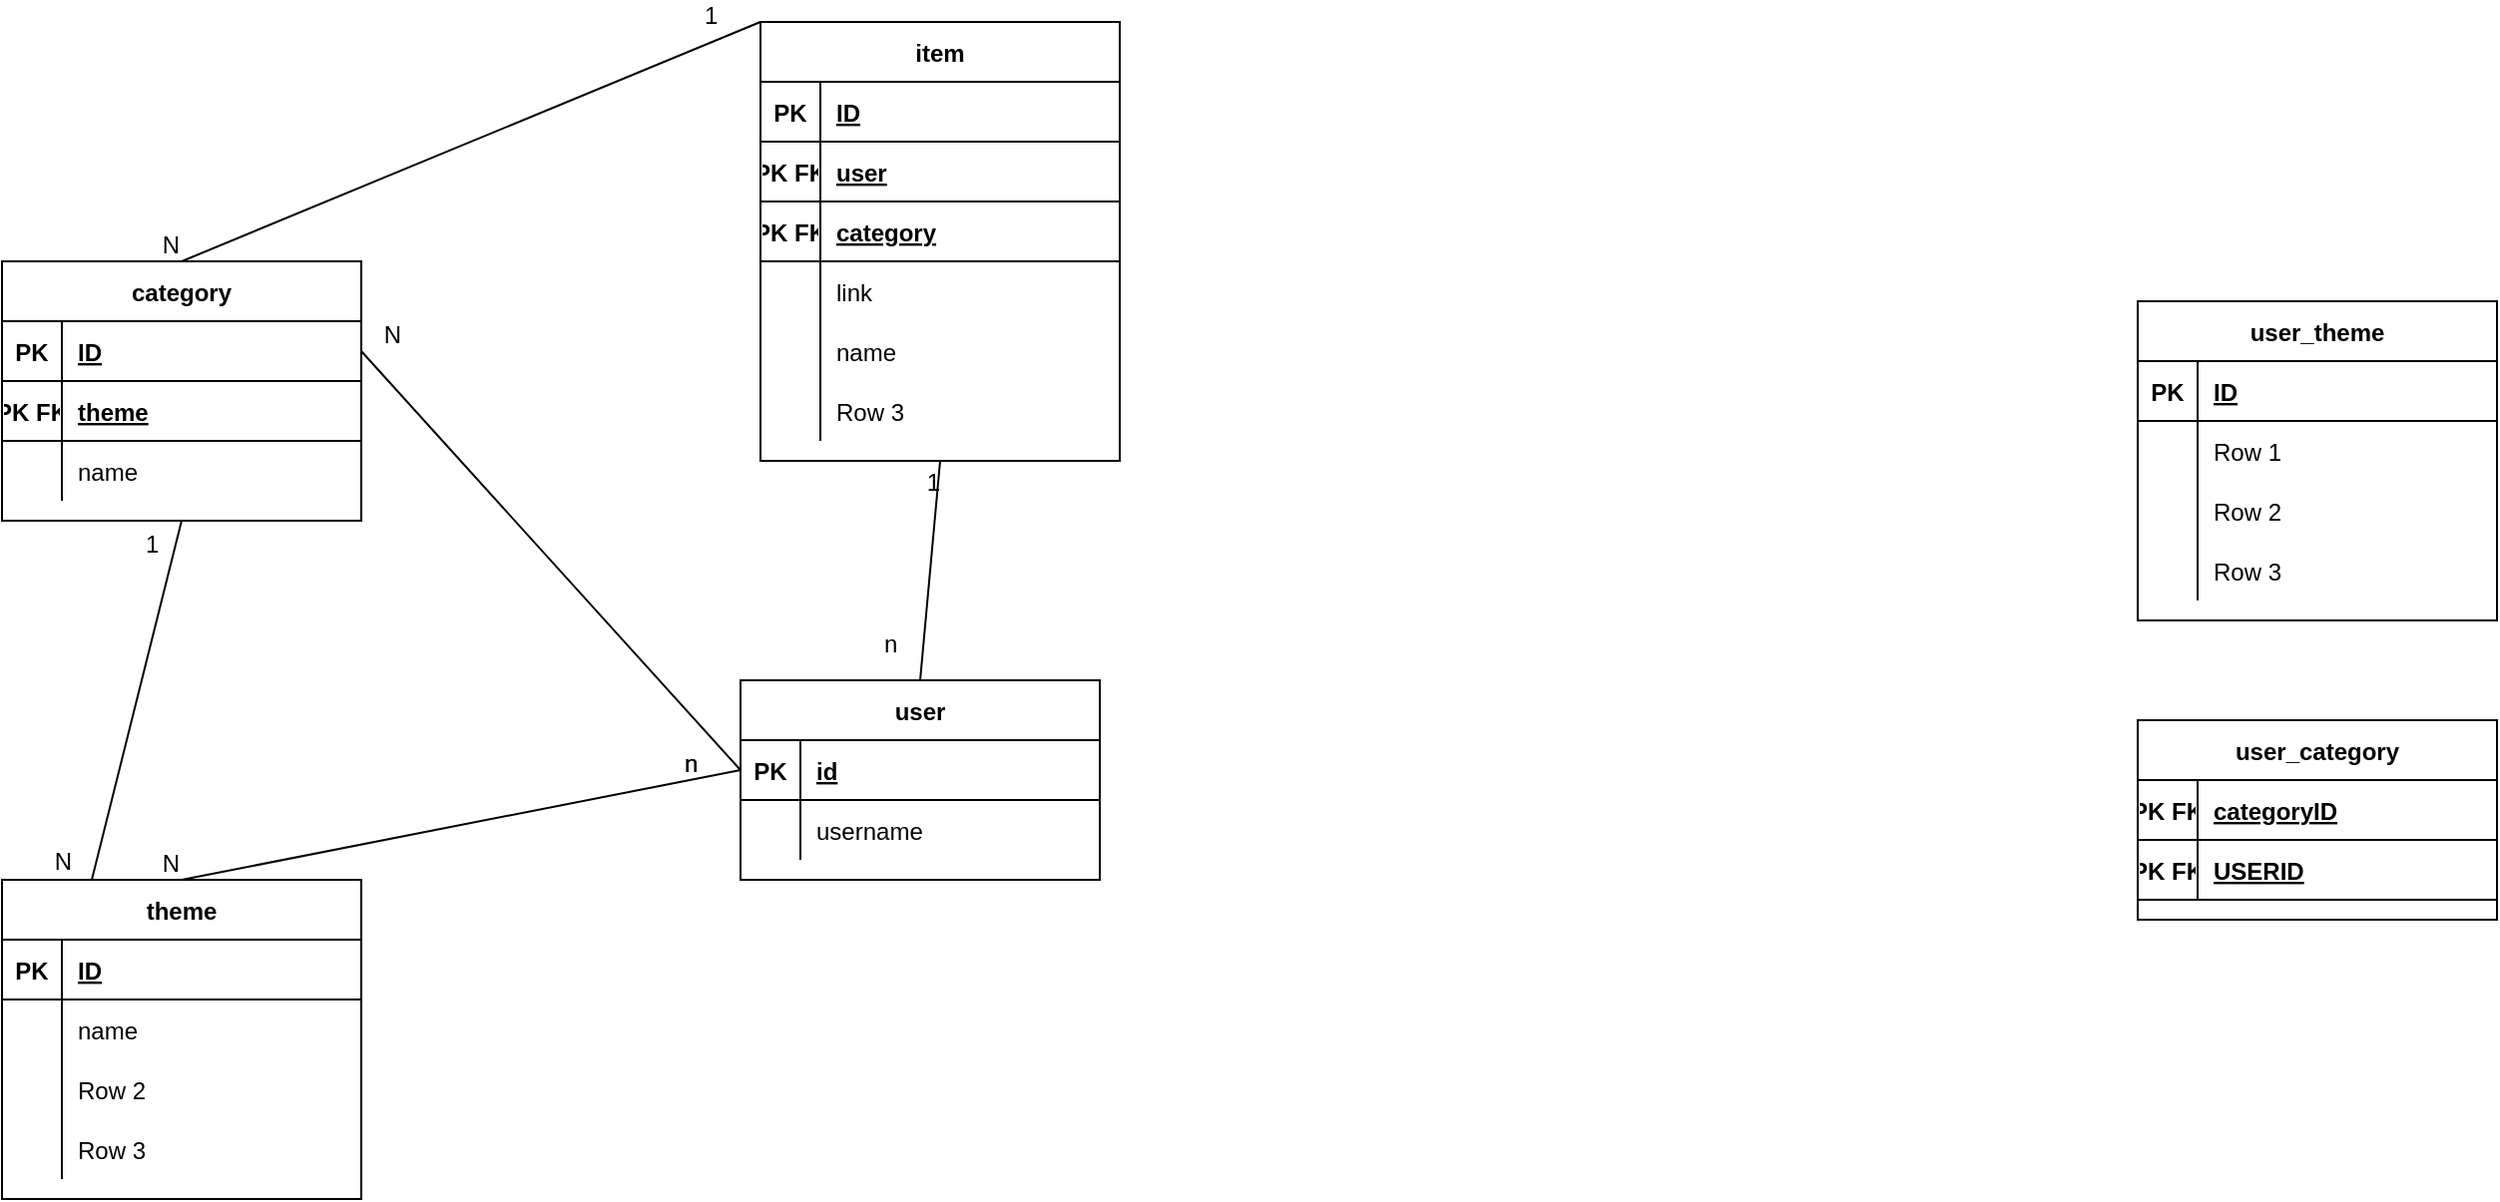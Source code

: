 <mxfile version="16.5.6" type="device"><diagram id="R2lEEEUBdFMjLlhIrx00" name="Page-1"><mxGraphModel dx="2512" dy="1936" grid="1" gridSize="10" guides="1" tooltips="1" connect="1" arrows="1" fold="1" page="1" pageScale="1" pageWidth="850" pageHeight="1100" math="0" shadow="0" extFonts="Permanent Marker^https://fonts.googleapis.com/css?family=Permanent+Marker"><root><mxCell id="0"/><mxCell id="1" parent="0"/><mxCell id="YO40cqgNzLF3HsEkiwWC-1" value="user" style="shape=table;startSize=30;container=1;collapsible=1;childLayout=tableLayout;fixedRows=1;rowLines=0;fontStyle=1;align=center;resizeLast=1;" vertex="1" parent="1"><mxGeometry x="50" y="90" width="180" height="100" as="geometry"/></mxCell><mxCell id="YO40cqgNzLF3HsEkiwWC-2" value="" style="shape=tableRow;horizontal=0;startSize=0;swimlaneHead=0;swimlaneBody=0;fillColor=none;collapsible=0;dropTarget=0;points=[[0,0.5],[1,0.5]];portConstraint=eastwest;top=0;left=0;right=0;bottom=1;" vertex="1" parent="YO40cqgNzLF3HsEkiwWC-1"><mxGeometry y="30" width="180" height="30" as="geometry"/></mxCell><mxCell id="YO40cqgNzLF3HsEkiwWC-3" value="PK" style="shape=partialRectangle;connectable=0;fillColor=none;top=0;left=0;bottom=0;right=0;fontStyle=1;overflow=hidden;" vertex="1" parent="YO40cqgNzLF3HsEkiwWC-2"><mxGeometry width="30" height="30" as="geometry"><mxRectangle width="30" height="30" as="alternateBounds"/></mxGeometry></mxCell><mxCell id="YO40cqgNzLF3HsEkiwWC-4" value="id" style="shape=partialRectangle;connectable=0;fillColor=none;top=0;left=0;bottom=0;right=0;align=left;spacingLeft=6;fontStyle=5;overflow=hidden;" vertex="1" parent="YO40cqgNzLF3HsEkiwWC-2"><mxGeometry x="30" width="150" height="30" as="geometry"><mxRectangle width="150" height="30" as="alternateBounds"/></mxGeometry></mxCell><mxCell id="YO40cqgNzLF3HsEkiwWC-5" value="" style="shape=tableRow;horizontal=0;startSize=0;swimlaneHead=0;swimlaneBody=0;fillColor=none;collapsible=0;dropTarget=0;points=[[0,0.5],[1,0.5]];portConstraint=eastwest;top=0;left=0;right=0;bottom=0;" vertex="1" parent="YO40cqgNzLF3HsEkiwWC-1"><mxGeometry y="60" width="180" height="30" as="geometry"/></mxCell><mxCell id="YO40cqgNzLF3HsEkiwWC-6" value="" style="shape=partialRectangle;connectable=0;fillColor=none;top=0;left=0;bottom=0;right=0;editable=1;overflow=hidden;" vertex="1" parent="YO40cqgNzLF3HsEkiwWC-5"><mxGeometry width="30" height="30" as="geometry"><mxRectangle width="30" height="30" as="alternateBounds"/></mxGeometry></mxCell><mxCell id="YO40cqgNzLF3HsEkiwWC-7" value="username" style="shape=partialRectangle;connectable=0;fillColor=none;top=0;left=0;bottom=0;right=0;align=left;spacingLeft=6;overflow=hidden;" vertex="1" parent="YO40cqgNzLF3HsEkiwWC-5"><mxGeometry x="30" width="150" height="30" as="geometry"><mxRectangle width="150" height="30" as="alternateBounds"/></mxGeometry></mxCell><mxCell id="YO40cqgNzLF3HsEkiwWC-27" value="category" style="shape=table;startSize=30;container=1;collapsible=1;childLayout=tableLayout;fixedRows=1;rowLines=0;fontStyle=1;align=center;resizeLast=1;" vertex="1" parent="1"><mxGeometry x="-320" y="-120" width="180" height="130" as="geometry"/></mxCell><mxCell id="YO40cqgNzLF3HsEkiwWC-28" value="" style="shape=tableRow;horizontal=0;startSize=0;swimlaneHead=0;swimlaneBody=0;fillColor=none;collapsible=0;dropTarget=0;points=[[0,0.5],[1,0.5]];portConstraint=eastwest;top=0;left=0;right=0;bottom=1;" vertex="1" parent="YO40cqgNzLF3HsEkiwWC-27"><mxGeometry y="30" width="180" height="30" as="geometry"/></mxCell><mxCell id="YO40cqgNzLF3HsEkiwWC-29" value="PK" style="shape=partialRectangle;connectable=0;fillColor=none;top=0;left=0;bottom=0;right=0;fontStyle=1;overflow=hidden;" vertex="1" parent="YO40cqgNzLF3HsEkiwWC-28"><mxGeometry width="30" height="30" as="geometry"><mxRectangle width="30" height="30" as="alternateBounds"/></mxGeometry></mxCell><mxCell id="YO40cqgNzLF3HsEkiwWC-30" value="ID" style="shape=partialRectangle;connectable=0;fillColor=none;top=0;left=0;bottom=0;right=0;align=left;spacingLeft=6;fontStyle=5;overflow=hidden;" vertex="1" parent="YO40cqgNzLF3HsEkiwWC-28"><mxGeometry x="30" width="150" height="30" as="geometry"><mxRectangle width="150" height="30" as="alternateBounds"/></mxGeometry></mxCell><mxCell id="YO40cqgNzLF3HsEkiwWC-124" value="" style="shape=tableRow;horizontal=0;startSize=0;swimlaneHead=0;swimlaneBody=0;fillColor=none;collapsible=0;dropTarget=0;points=[[0,0.5],[1,0.5]];portConstraint=eastwest;top=0;left=0;right=0;bottom=1;" vertex="1" parent="YO40cqgNzLF3HsEkiwWC-27"><mxGeometry y="60" width="180" height="30" as="geometry"/></mxCell><mxCell id="YO40cqgNzLF3HsEkiwWC-125" value="PK FK" style="shape=partialRectangle;connectable=0;fillColor=none;top=0;left=0;bottom=0;right=0;fontStyle=1;overflow=hidden;" vertex="1" parent="YO40cqgNzLF3HsEkiwWC-124"><mxGeometry width="30" height="30" as="geometry"><mxRectangle width="30" height="30" as="alternateBounds"/></mxGeometry></mxCell><mxCell id="YO40cqgNzLF3HsEkiwWC-126" value="theme" style="shape=partialRectangle;connectable=0;fillColor=none;top=0;left=0;bottom=0;right=0;align=left;spacingLeft=6;fontStyle=5;overflow=hidden;" vertex="1" parent="YO40cqgNzLF3HsEkiwWC-124"><mxGeometry x="30" width="150" height="30" as="geometry"><mxRectangle width="150" height="30" as="alternateBounds"/></mxGeometry></mxCell><mxCell id="YO40cqgNzLF3HsEkiwWC-37" value="" style="shape=tableRow;horizontal=0;startSize=0;swimlaneHead=0;swimlaneBody=0;fillColor=none;collapsible=0;dropTarget=0;points=[[0,0.5],[1,0.5]];portConstraint=eastwest;top=0;left=0;right=0;bottom=0;" vertex="1" parent="YO40cqgNzLF3HsEkiwWC-27"><mxGeometry y="90" width="180" height="30" as="geometry"/></mxCell><mxCell id="YO40cqgNzLF3HsEkiwWC-38" value="" style="shape=partialRectangle;connectable=0;fillColor=none;top=0;left=0;bottom=0;right=0;editable=1;overflow=hidden;" vertex="1" parent="YO40cqgNzLF3HsEkiwWC-37"><mxGeometry width="30" height="30" as="geometry"><mxRectangle width="30" height="30" as="alternateBounds"/></mxGeometry></mxCell><mxCell id="YO40cqgNzLF3HsEkiwWC-39" value="name" style="shape=partialRectangle;connectable=0;fillColor=none;top=0;left=0;bottom=0;right=0;align=left;spacingLeft=6;overflow=hidden;" vertex="1" parent="YO40cqgNzLF3HsEkiwWC-37"><mxGeometry x="30" width="150" height="30" as="geometry"><mxRectangle width="150" height="30" as="alternateBounds"/></mxGeometry></mxCell><mxCell id="YO40cqgNzLF3HsEkiwWC-40" value="theme" style="shape=table;startSize=30;container=1;collapsible=1;childLayout=tableLayout;fixedRows=1;rowLines=0;fontStyle=1;align=center;resizeLast=1;" vertex="1" parent="1"><mxGeometry x="-320" y="190" width="180" height="160" as="geometry"/></mxCell><mxCell id="YO40cqgNzLF3HsEkiwWC-41" value="" style="shape=tableRow;horizontal=0;startSize=0;swimlaneHead=0;swimlaneBody=0;fillColor=none;collapsible=0;dropTarget=0;points=[[0,0.5],[1,0.5]];portConstraint=eastwest;top=0;left=0;right=0;bottom=1;" vertex="1" parent="YO40cqgNzLF3HsEkiwWC-40"><mxGeometry y="30" width="180" height="30" as="geometry"/></mxCell><mxCell id="YO40cqgNzLF3HsEkiwWC-42" value="PK" style="shape=partialRectangle;connectable=0;fillColor=none;top=0;left=0;bottom=0;right=0;fontStyle=1;overflow=hidden;" vertex="1" parent="YO40cqgNzLF3HsEkiwWC-41"><mxGeometry width="30" height="30" as="geometry"><mxRectangle width="30" height="30" as="alternateBounds"/></mxGeometry></mxCell><mxCell id="YO40cqgNzLF3HsEkiwWC-43" value="ID" style="shape=partialRectangle;connectable=0;fillColor=none;top=0;left=0;bottom=0;right=0;align=left;spacingLeft=6;fontStyle=5;overflow=hidden;" vertex="1" parent="YO40cqgNzLF3HsEkiwWC-41"><mxGeometry x="30" width="150" height="30" as="geometry"><mxRectangle width="150" height="30" as="alternateBounds"/></mxGeometry></mxCell><mxCell id="YO40cqgNzLF3HsEkiwWC-44" value="" style="shape=tableRow;horizontal=0;startSize=0;swimlaneHead=0;swimlaneBody=0;fillColor=none;collapsible=0;dropTarget=0;points=[[0,0.5],[1,0.5]];portConstraint=eastwest;top=0;left=0;right=0;bottom=0;" vertex="1" parent="YO40cqgNzLF3HsEkiwWC-40"><mxGeometry y="60" width="180" height="30" as="geometry"/></mxCell><mxCell id="YO40cqgNzLF3HsEkiwWC-45" value="" style="shape=partialRectangle;connectable=0;fillColor=none;top=0;left=0;bottom=0;right=0;editable=1;overflow=hidden;" vertex="1" parent="YO40cqgNzLF3HsEkiwWC-44"><mxGeometry width="30" height="30" as="geometry"><mxRectangle width="30" height="30" as="alternateBounds"/></mxGeometry></mxCell><mxCell id="YO40cqgNzLF3HsEkiwWC-46" value="name" style="shape=partialRectangle;connectable=0;fillColor=none;top=0;left=0;bottom=0;right=0;align=left;spacingLeft=6;overflow=hidden;" vertex="1" parent="YO40cqgNzLF3HsEkiwWC-44"><mxGeometry x="30" width="150" height="30" as="geometry"><mxRectangle width="150" height="30" as="alternateBounds"/></mxGeometry></mxCell><mxCell id="YO40cqgNzLF3HsEkiwWC-47" value="" style="shape=tableRow;horizontal=0;startSize=0;swimlaneHead=0;swimlaneBody=0;fillColor=none;collapsible=0;dropTarget=0;points=[[0,0.5],[1,0.5]];portConstraint=eastwest;top=0;left=0;right=0;bottom=0;" vertex="1" parent="YO40cqgNzLF3HsEkiwWC-40"><mxGeometry y="90" width="180" height="30" as="geometry"/></mxCell><mxCell id="YO40cqgNzLF3HsEkiwWC-48" value="" style="shape=partialRectangle;connectable=0;fillColor=none;top=0;left=0;bottom=0;right=0;editable=1;overflow=hidden;" vertex="1" parent="YO40cqgNzLF3HsEkiwWC-47"><mxGeometry width="30" height="30" as="geometry"><mxRectangle width="30" height="30" as="alternateBounds"/></mxGeometry></mxCell><mxCell id="YO40cqgNzLF3HsEkiwWC-49" value="Row 2" style="shape=partialRectangle;connectable=0;fillColor=none;top=0;left=0;bottom=0;right=0;align=left;spacingLeft=6;overflow=hidden;" vertex="1" parent="YO40cqgNzLF3HsEkiwWC-47"><mxGeometry x="30" width="150" height="30" as="geometry"><mxRectangle width="150" height="30" as="alternateBounds"/></mxGeometry></mxCell><mxCell id="YO40cqgNzLF3HsEkiwWC-50" value="" style="shape=tableRow;horizontal=0;startSize=0;swimlaneHead=0;swimlaneBody=0;fillColor=none;collapsible=0;dropTarget=0;points=[[0,0.5],[1,0.5]];portConstraint=eastwest;top=0;left=0;right=0;bottom=0;" vertex="1" parent="YO40cqgNzLF3HsEkiwWC-40"><mxGeometry y="120" width="180" height="30" as="geometry"/></mxCell><mxCell id="YO40cqgNzLF3HsEkiwWC-51" value="" style="shape=partialRectangle;connectable=0;fillColor=none;top=0;left=0;bottom=0;right=0;editable=1;overflow=hidden;" vertex="1" parent="YO40cqgNzLF3HsEkiwWC-50"><mxGeometry width="30" height="30" as="geometry"><mxRectangle width="30" height="30" as="alternateBounds"/></mxGeometry></mxCell><mxCell id="YO40cqgNzLF3HsEkiwWC-52" value="Row 3" style="shape=partialRectangle;connectable=0;fillColor=none;top=0;left=0;bottom=0;right=0;align=left;spacingLeft=6;overflow=hidden;" vertex="1" parent="YO40cqgNzLF3HsEkiwWC-50"><mxGeometry x="30" width="150" height="30" as="geometry"><mxRectangle width="150" height="30" as="alternateBounds"/></mxGeometry></mxCell><mxCell id="YO40cqgNzLF3HsEkiwWC-53" value="user_theme" style="shape=table;startSize=30;container=1;collapsible=1;childLayout=tableLayout;fixedRows=1;rowLines=0;fontStyle=1;align=center;resizeLast=1;" vertex="1" parent="1"><mxGeometry x="750" y="-100" width="180" height="160" as="geometry"/></mxCell><mxCell id="YO40cqgNzLF3HsEkiwWC-54" value="" style="shape=tableRow;horizontal=0;startSize=0;swimlaneHead=0;swimlaneBody=0;fillColor=none;collapsible=0;dropTarget=0;points=[[0,0.5],[1,0.5]];portConstraint=eastwest;top=0;left=0;right=0;bottom=1;" vertex="1" parent="YO40cqgNzLF3HsEkiwWC-53"><mxGeometry y="30" width="180" height="30" as="geometry"/></mxCell><mxCell id="YO40cqgNzLF3HsEkiwWC-55" value="PK" style="shape=partialRectangle;connectable=0;fillColor=none;top=0;left=0;bottom=0;right=0;fontStyle=1;overflow=hidden;" vertex="1" parent="YO40cqgNzLF3HsEkiwWC-54"><mxGeometry width="30" height="30" as="geometry"><mxRectangle width="30" height="30" as="alternateBounds"/></mxGeometry></mxCell><mxCell id="YO40cqgNzLF3HsEkiwWC-56" value="ID" style="shape=partialRectangle;connectable=0;fillColor=none;top=0;left=0;bottom=0;right=0;align=left;spacingLeft=6;fontStyle=5;overflow=hidden;" vertex="1" parent="YO40cqgNzLF3HsEkiwWC-54"><mxGeometry x="30" width="150" height="30" as="geometry"><mxRectangle width="150" height="30" as="alternateBounds"/></mxGeometry></mxCell><mxCell id="YO40cqgNzLF3HsEkiwWC-57" value="" style="shape=tableRow;horizontal=0;startSize=0;swimlaneHead=0;swimlaneBody=0;fillColor=none;collapsible=0;dropTarget=0;points=[[0,0.5],[1,0.5]];portConstraint=eastwest;top=0;left=0;right=0;bottom=0;" vertex="1" parent="YO40cqgNzLF3HsEkiwWC-53"><mxGeometry y="60" width="180" height="30" as="geometry"/></mxCell><mxCell id="YO40cqgNzLF3HsEkiwWC-58" value="" style="shape=partialRectangle;connectable=0;fillColor=none;top=0;left=0;bottom=0;right=0;editable=1;overflow=hidden;" vertex="1" parent="YO40cqgNzLF3HsEkiwWC-57"><mxGeometry width="30" height="30" as="geometry"><mxRectangle width="30" height="30" as="alternateBounds"/></mxGeometry></mxCell><mxCell id="YO40cqgNzLF3HsEkiwWC-59" value="Row 1" style="shape=partialRectangle;connectable=0;fillColor=none;top=0;left=0;bottom=0;right=0;align=left;spacingLeft=6;overflow=hidden;" vertex="1" parent="YO40cqgNzLF3HsEkiwWC-57"><mxGeometry x="30" width="150" height="30" as="geometry"><mxRectangle width="150" height="30" as="alternateBounds"/></mxGeometry></mxCell><mxCell id="YO40cqgNzLF3HsEkiwWC-60" value="" style="shape=tableRow;horizontal=0;startSize=0;swimlaneHead=0;swimlaneBody=0;fillColor=none;collapsible=0;dropTarget=0;points=[[0,0.5],[1,0.5]];portConstraint=eastwest;top=0;left=0;right=0;bottom=0;" vertex="1" parent="YO40cqgNzLF3HsEkiwWC-53"><mxGeometry y="90" width="180" height="30" as="geometry"/></mxCell><mxCell id="YO40cqgNzLF3HsEkiwWC-61" value="" style="shape=partialRectangle;connectable=0;fillColor=none;top=0;left=0;bottom=0;right=0;editable=1;overflow=hidden;" vertex="1" parent="YO40cqgNzLF3HsEkiwWC-60"><mxGeometry width="30" height="30" as="geometry"><mxRectangle width="30" height="30" as="alternateBounds"/></mxGeometry></mxCell><mxCell id="YO40cqgNzLF3HsEkiwWC-62" value="Row 2" style="shape=partialRectangle;connectable=0;fillColor=none;top=0;left=0;bottom=0;right=0;align=left;spacingLeft=6;overflow=hidden;" vertex="1" parent="YO40cqgNzLF3HsEkiwWC-60"><mxGeometry x="30" width="150" height="30" as="geometry"><mxRectangle width="150" height="30" as="alternateBounds"/></mxGeometry></mxCell><mxCell id="YO40cqgNzLF3HsEkiwWC-63" value="" style="shape=tableRow;horizontal=0;startSize=0;swimlaneHead=0;swimlaneBody=0;fillColor=none;collapsible=0;dropTarget=0;points=[[0,0.5],[1,0.5]];portConstraint=eastwest;top=0;left=0;right=0;bottom=0;" vertex="1" parent="YO40cqgNzLF3HsEkiwWC-53"><mxGeometry y="120" width="180" height="30" as="geometry"/></mxCell><mxCell id="YO40cqgNzLF3HsEkiwWC-64" value="" style="shape=partialRectangle;connectable=0;fillColor=none;top=0;left=0;bottom=0;right=0;editable=1;overflow=hidden;" vertex="1" parent="YO40cqgNzLF3HsEkiwWC-63"><mxGeometry width="30" height="30" as="geometry"><mxRectangle width="30" height="30" as="alternateBounds"/></mxGeometry></mxCell><mxCell id="YO40cqgNzLF3HsEkiwWC-65" value="Row 3" style="shape=partialRectangle;connectable=0;fillColor=none;top=0;left=0;bottom=0;right=0;align=left;spacingLeft=6;overflow=hidden;" vertex="1" parent="YO40cqgNzLF3HsEkiwWC-63"><mxGeometry x="30" width="150" height="30" as="geometry"><mxRectangle width="150" height="30" as="alternateBounds"/></mxGeometry></mxCell><mxCell id="YO40cqgNzLF3HsEkiwWC-66" value="user_category" style="shape=table;startSize=30;container=1;collapsible=1;childLayout=tableLayout;fixedRows=1;rowLines=0;fontStyle=1;align=center;resizeLast=1;" vertex="1" parent="1"><mxGeometry x="750" y="110" width="180" height="100" as="geometry"/></mxCell><mxCell id="YO40cqgNzLF3HsEkiwWC-67" value="" style="shape=tableRow;horizontal=0;startSize=0;swimlaneHead=0;swimlaneBody=0;fillColor=none;collapsible=0;dropTarget=0;points=[[0,0.5],[1,0.5]];portConstraint=eastwest;top=0;left=0;right=0;bottom=1;" vertex="1" parent="YO40cqgNzLF3HsEkiwWC-66"><mxGeometry y="30" width="180" height="30" as="geometry"/></mxCell><mxCell id="YO40cqgNzLF3HsEkiwWC-68" value="PK FK" style="shape=partialRectangle;connectable=0;fillColor=none;top=0;left=0;bottom=0;right=0;fontStyle=1;overflow=hidden;" vertex="1" parent="YO40cqgNzLF3HsEkiwWC-67"><mxGeometry width="30" height="30" as="geometry"><mxRectangle width="30" height="30" as="alternateBounds"/></mxGeometry></mxCell><mxCell id="YO40cqgNzLF3HsEkiwWC-69" value="categoryID" style="shape=partialRectangle;connectable=0;fillColor=none;top=0;left=0;bottom=0;right=0;align=left;spacingLeft=6;fontStyle=5;overflow=hidden;" vertex="1" parent="YO40cqgNzLF3HsEkiwWC-67"><mxGeometry x="30" width="150" height="30" as="geometry"><mxRectangle width="150" height="30" as="alternateBounds"/></mxGeometry></mxCell><mxCell id="YO40cqgNzLF3HsEkiwWC-93" value="" style="shape=tableRow;horizontal=0;startSize=0;swimlaneHead=0;swimlaneBody=0;fillColor=none;collapsible=0;dropTarget=0;points=[[0,0.5],[1,0.5]];portConstraint=eastwest;top=0;left=0;right=0;bottom=1;" vertex="1" parent="YO40cqgNzLF3HsEkiwWC-66"><mxGeometry y="60" width="180" height="30" as="geometry"/></mxCell><mxCell id="YO40cqgNzLF3HsEkiwWC-94" value="PK FK" style="shape=partialRectangle;connectable=0;fillColor=none;top=0;left=0;bottom=0;right=0;fontStyle=1;overflow=hidden;" vertex="1" parent="YO40cqgNzLF3HsEkiwWC-93"><mxGeometry width="30" height="30" as="geometry"><mxRectangle width="30" height="30" as="alternateBounds"/></mxGeometry></mxCell><mxCell id="YO40cqgNzLF3HsEkiwWC-95" value="USERID" style="shape=partialRectangle;connectable=0;fillColor=none;top=0;left=0;bottom=0;right=0;align=left;spacingLeft=6;fontStyle=5;overflow=hidden;" vertex="1" parent="YO40cqgNzLF3HsEkiwWC-93"><mxGeometry x="30" width="150" height="30" as="geometry"><mxRectangle width="150" height="30" as="alternateBounds"/></mxGeometry></mxCell><mxCell id="YO40cqgNzLF3HsEkiwWC-79" value="item" style="shape=table;startSize=30;container=1;collapsible=1;childLayout=tableLayout;fixedRows=1;rowLines=0;fontStyle=1;align=center;resizeLast=1;" vertex="1" parent="1"><mxGeometry x="60" y="-240" width="180" height="220" as="geometry"/></mxCell><mxCell id="YO40cqgNzLF3HsEkiwWC-80" value="" style="shape=tableRow;horizontal=0;startSize=0;swimlaneHead=0;swimlaneBody=0;fillColor=none;collapsible=0;dropTarget=0;points=[[0,0.5],[1,0.5]];portConstraint=eastwest;top=0;left=0;right=0;bottom=1;" vertex="1" parent="YO40cqgNzLF3HsEkiwWC-79"><mxGeometry y="30" width="180" height="30" as="geometry"/></mxCell><mxCell id="YO40cqgNzLF3HsEkiwWC-81" value="PK" style="shape=partialRectangle;connectable=0;fillColor=none;top=0;left=0;bottom=0;right=0;fontStyle=1;overflow=hidden;" vertex="1" parent="YO40cqgNzLF3HsEkiwWC-80"><mxGeometry width="30" height="30" as="geometry"><mxRectangle width="30" height="30" as="alternateBounds"/></mxGeometry></mxCell><mxCell id="YO40cqgNzLF3HsEkiwWC-82" value="ID" style="shape=partialRectangle;connectable=0;fillColor=none;top=0;left=0;bottom=0;right=0;align=left;spacingLeft=6;fontStyle=5;overflow=hidden;" vertex="1" parent="YO40cqgNzLF3HsEkiwWC-80"><mxGeometry x="30" width="150" height="30" as="geometry"><mxRectangle width="150" height="30" as="alternateBounds"/></mxGeometry></mxCell><mxCell id="YO40cqgNzLF3HsEkiwWC-116" value="" style="shape=tableRow;horizontal=0;startSize=0;swimlaneHead=0;swimlaneBody=0;fillColor=none;collapsible=0;dropTarget=0;points=[[0,0.5],[1,0.5]];portConstraint=eastwest;top=0;left=0;right=0;bottom=1;" vertex="1" parent="YO40cqgNzLF3HsEkiwWC-79"><mxGeometry y="60" width="180" height="30" as="geometry"/></mxCell><mxCell id="YO40cqgNzLF3HsEkiwWC-117" value="PK FK" style="shape=partialRectangle;connectable=0;fillColor=none;top=0;left=0;bottom=0;right=0;fontStyle=1;overflow=hidden;" vertex="1" parent="YO40cqgNzLF3HsEkiwWC-116"><mxGeometry width="30" height="30" as="geometry"><mxRectangle width="30" height="30" as="alternateBounds"/></mxGeometry></mxCell><mxCell id="YO40cqgNzLF3HsEkiwWC-118" value="user" style="shape=partialRectangle;connectable=0;fillColor=none;top=0;left=0;bottom=0;right=0;align=left;spacingLeft=6;fontStyle=5;overflow=hidden;" vertex="1" parent="YO40cqgNzLF3HsEkiwWC-116"><mxGeometry x="30" width="150" height="30" as="geometry"><mxRectangle width="150" height="30" as="alternateBounds"/></mxGeometry></mxCell><mxCell id="YO40cqgNzLF3HsEkiwWC-120" value="" style="shape=tableRow;horizontal=0;startSize=0;swimlaneHead=0;swimlaneBody=0;fillColor=none;collapsible=0;dropTarget=0;points=[[0,0.5],[1,0.5]];portConstraint=eastwest;top=0;left=0;right=0;bottom=1;" vertex="1" parent="YO40cqgNzLF3HsEkiwWC-79"><mxGeometry y="90" width="180" height="30" as="geometry"/></mxCell><mxCell id="YO40cqgNzLF3HsEkiwWC-121" value="PK FK" style="shape=partialRectangle;connectable=0;fillColor=none;top=0;left=0;bottom=0;right=0;fontStyle=1;overflow=hidden;" vertex="1" parent="YO40cqgNzLF3HsEkiwWC-120"><mxGeometry width="30" height="30" as="geometry"><mxRectangle width="30" height="30" as="alternateBounds"/></mxGeometry></mxCell><mxCell id="YO40cqgNzLF3HsEkiwWC-122" value="category" style="shape=partialRectangle;connectable=0;fillColor=none;top=0;left=0;bottom=0;right=0;align=left;spacingLeft=6;fontStyle=5;overflow=hidden;" vertex="1" parent="YO40cqgNzLF3HsEkiwWC-120"><mxGeometry x="30" width="150" height="30" as="geometry"><mxRectangle width="150" height="30" as="alternateBounds"/></mxGeometry></mxCell><mxCell id="YO40cqgNzLF3HsEkiwWC-83" value="" style="shape=tableRow;horizontal=0;startSize=0;swimlaneHead=0;swimlaneBody=0;fillColor=none;collapsible=0;dropTarget=0;points=[[0,0.5],[1,0.5]];portConstraint=eastwest;top=0;left=0;right=0;bottom=0;" vertex="1" parent="YO40cqgNzLF3HsEkiwWC-79"><mxGeometry y="120" width="180" height="30" as="geometry"/></mxCell><mxCell id="YO40cqgNzLF3HsEkiwWC-84" value="" style="shape=partialRectangle;connectable=0;fillColor=none;top=0;left=0;bottom=0;right=0;editable=1;overflow=hidden;" vertex="1" parent="YO40cqgNzLF3HsEkiwWC-83"><mxGeometry width="30" height="30" as="geometry"><mxRectangle width="30" height="30" as="alternateBounds"/></mxGeometry></mxCell><mxCell id="YO40cqgNzLF3HsEkiwWC-85" value="link" style="shape=partialRectangle;connectable=0;fillColor=none;top=0;left=0;bottom=0;right=0;align=left;spacingLeft=6;overflow=hidden;" vertex="1" parent="YO40cqgNzLF3HsEkiwWC-83"><mxGeometry x="30" width="150" height="30" as="geometry"><mxRectangle width="150" height="30" as="alternateBounds"/></mxGeometry></mxCell><mxCell id="YO40cqgNzLF3HsEkiwWC-86" value="" style="shape=tableRow;horizontal=0;startSize=0;swimlaneHead=0;swimlaneBody=0;fillColor=none;collapsible=0;dropTarget=0;points=[[0,0.5],[1,0.5]];portConstraint=eastwest;top=0;left=0;right=0;bottom=0;" vertex="1" parent="YO40cqgNzLF3HsEkiwWC-79"><mxGeometry y="150" width="180" height="30" as="geometry"/></mxCell><mxCell id="YO40cqgNzLF3HsEkiwWC-87" value="" style="shape=partialRectangle;connectable=0;fillColor=none;top=0;left=0;bottom=0;right=0;editable=1;overflow=hidden;" vertex="1" parent="YO40cqgNzLF3HsEkiwWC-86"><mxGeometry width="30" height="30" as="geometry"><mxRectangle width="30" height="30" as="alternateBounds"/></mxGeometry></mxCell><mxCell id="YO40cqgNzLF3HsEkiwWC-88" value="name" style="shape=partialRectangle;connectable=0;fillColor=none;top=0;left=0;bottom=0;right=0;align=left;spacingLeft=6;overflow=hidden;" vertex="1" parent="YO40cqgNzLF3HsEkiwWC-86"><mxGeometry x="30" width="150" height="30" as="geometry"><mxRectangle width="150" height="30" as="alternateBounds"/></mxGeometry></mxCell><mxCell id="YO40cqgNzLF3HsEkiwWC-89" value="" style="shape=tableRow;horizontal=0;startSize=0;swimlaneHead=0;swimlaneBody=0;fillColor=none;collapsible=0;dropTarget=0;points=[[0,0.5],[1,0.5]];portConstraint=eastwest;top=0;left=0;right=0;bottom=0;" vertex="1" parent="YO40cqgNzLF3HsEkiwWC-79"><mxGeometry y="180" width="180" height="30" as="geometry"/></mxCell><mxCell id="YO40cqgNzLF3HsEkiwWC-90" value="" style="shape=partialRectangle;connectable=0;fillColor=none;top=0;left=0;bottom=0;right=0;editable=1;overflow=hidden;" vertex="1" parent="YO40cqgNzLF3HsEkiwWC-89"><mxGeometry width="30" height="30" as="geometry"><mxRectangle width="30" height="30" as="alternateBounds"/></mxGeometry></mxCell><mxCell id="YO40cqgNzLF3HsEkiwWC-91" value="Row 3" style="shape=partialRectangle;connectable=0;fillColor=none;top=0;left=0;bottom=0;right=0;align=left;spacingLeft=6;overflow=hidden;" vertex="1" parent="YO40cqgNzLF3HsEkiwWC-89"><mxGeometry x="30" width="150" height="30" as="geometry"><mxRectangle width="150" height="30" as="alternateBounds"/></mxGeometry></mxCell><mxCell id="YO40cqgNzLF3HsEkiwWC-99" value="" style="endArrow=none;html=1;rounded=0;exitX=0;exitY=0.5;exitDx=0;exitDy=0;entryX=0.5;entryY=0;entryDx=0;entryDy=0;" edge="1" parent="1" source="YO40cqgNzLF3HsEkiwWC-2" target="YO40cqgNzLF3HsEkiwWC-40"><mxGeometry relative="1" as="geometry"><mxPoint x="60" y="150" as="sourcePoint"/><mxPoint x="220" y="150" as="targetPoint"/></mxGeometry></mxCell><mxCell id="YO40cqgNzLF3HsEkiwWC-100" value="n" style="resizable=0;html=1;align=left;verticalAlign=bottom;" connectable="0" vertex="1" parent="YO40cqgNzLF3HsEkiwWC-99"><mxGeometry x="-1" relative="1" as="geometry"><mxPoint x="-30" y="5" as="offset"/></mxGeometry></mxCell><mxCell id="YO40cqgNzLF3HsEkiwWC-101" value="N" style="resizable=0;html=1;align=right;verticalAlign=bottom;" connectable="0" vertex="1" parent="YO40cqgNzLF3HsEkiwWC-99"><mxGeometry x="1" relative="1" as="geometry"/></mxCell><mxCell id="YO40cqgNzLF3HsEkiwWC-102" value="" style="endArrow=none;html=1;rounded=0;exitX=0;exitY=0.5;exitDx=0;exitDy=0;entryX=1;entryY=0.5;entryDx=0;entryDy=0;" edge="1" parent="1" source="YO40cqgNzLF3HsEkiwWC-2" target="YO40cqgNzLF3HsEkiwWC-28"><mxGeometry relative="1" as="geometry"><mxPoint x="-80" y="10" as="sourcePoint"/><mxPoint x="-380" y="145" as="targetPoint"/></mxGeometry></mxCell><mxCell id="YO40cqgNzLF3HsEkiwWC-103" value="n" style="resizable=0;html=1;align=left;verticalAlign=bottom;" connectable="0" vertex="1" parent="YO40cqgNzLF3HsEkiwWC-102"><mxGeometry x="-1" relative="1" as="geometry"><mxPoint x="-30" y="5" as="offset"/></mxGeometry></mxCell><mxCell id="YO40cqgNzLF3HsEkiwWC-104" value="N" style="resizable=0;html=1;align=right;verticalAlign=bottom;" connectable="0" vertex="1" parent="YO40cqgNzLF3HsEkiwWC-102"><mxGeometry x="1" relative="1" as="geometry"><mxPoint x="20" as="offset"/></mxGeometry></mxCell><mxCell id="YO40cqgNzLF3HsEkiwWC-106" value="" style="endArrow=none;html=1;rounded=0;exitX=0.5;exitY=1;exitDx=0;exitDy=0;entryX=0.25;entryY=0;entryDx=0;entryDy=0;" edge="1" parent="1" source="YO40cqgNzLF3HsEkiwWC-27" target="YO40cqgNzLF3HsEkiwWC-40"><mxGeometry relative="1" as="geometry"><mxPoint x="-310" y="40" as="sourcePoint"/><mxPoint x="-610" y="175" as="targetPoint"/></mxGeometry></mxCell><mxCell id="YO40cqgNzLF3HsEkiwWC-107" value="1" style="resizable=0;html=1;align=left;verticalAlign=bottom;" connectable="0" vertex="1" parent="YO40cqgNzLF3HsEkiwWC-106"><mxGeometry x="-1" relative="1" as="geometry"><mxPoint x="-20" y="20" as="offset"/></mxGeometry></mxCell><mxCell id="YO40cqgNzLF3HsEkiwWC-108" value="N" style="resizable=0;html=1;align=right;verticalAlign=bottom;" connectable="0" vertex="1" parent="YO40cqgNzLF3HsEkiwWC-106"><mxGeometry x="1" relative="1" as="geometry"><mxPoint x="-10" as="offset"/></mxGeometry></mxCell><mxCell id="YO40cqgNzLF3HsEkiwWC-109" value="" style="endArrow=none;html=1;rounded=0;exitX=0;exitY=0;exitDx=0;exitDy=0;entryX=0.5;entryY=0;entryDx=0;entryDy=0;" edge="1" parent="1" source="YO40cqgNzLF3HsEkiwWC-79" target="YO40cqgNzLF3HsEkiwWC-27"><mxGeometry relative="1" as="geometry"><mxPoint x="-20" y="-235" as="sourcePoint"/><mxPoint x="-230" y="-410" as="targetPoint"/></mxGeometry></mxCell><mxCell id="YO40cqgNzLF3HsEkiwWC-110" value="1" style="resizable=0;html=1;align=left;verticalAlign=bottom;" connectable="0" vertex="1" parent="YO40cqgNzLF3HsEkiwWC-109"><mxGeometry x="-1" relative="1" as="geometry"><mxPoint x="-30" y="5" as="offset"/></mxGeometry></mxCell><mxCell id="YO40cqgNzLF3HsEkiwWC-111" value="N" style="resizable=0;html=1;align=right;verticalAlign=bottom;" connectable="0" vertex="1" parent="YO40cqgNzLF3HsEkiwWC-109"><mxGeometry x="1" relative="1" as="geometry"/></mxCell><mxCell id="YO40cqgNzLF3HsEkiwWC-112" value="" style="endArrow=none;html=1;rounded=0;exitX=0.5;exitY=0;exitDx=0;exitDy=0;entryX=0.5;entryY=1;entryDx=0;entryDy=0;" edge="1" parent="1" source="YO40cqgNzLF3HsEkiwWC-1" target="YO40cqgNzLF3HsEkiwWC-79"><mxGeometry relative="1" as="geometry"><mxPoint x="580" y="-115" as="sourcePoint"/><mxPoint x="370" y="-290" as="targetPoint"/></mxGeometry></mxCell><mxCell id="YO40cqgNzLF3HsEkiwWC-113" value="n" style="resizable=0;html=1;align=left;verticalAlign=bottom;" connectable="0" vertex="1" parent="YO40cqgNzLF3HsEkiwWC-112"><mxGeometry x="-1" relative="1" as="geometry"><mxPoint x="-20" y="-10" as="offset"/></mxGeometry></mxCell><mxCell id="YO40cqgNzLF3HsEkiwWC-114" value="1" style="resizable=0;html=1;align=right;verticalAlign=bottom;" connectable="0" vertex="1" parent="YO40cqgNzLF3HsEkiwWC-112"><mxGeometry x="1" relative="1" as="geometry"><mxPoint y="20" as="offset"/></mxGeometry></mxCell></root></mxGraphModel></diagram></mxfile>